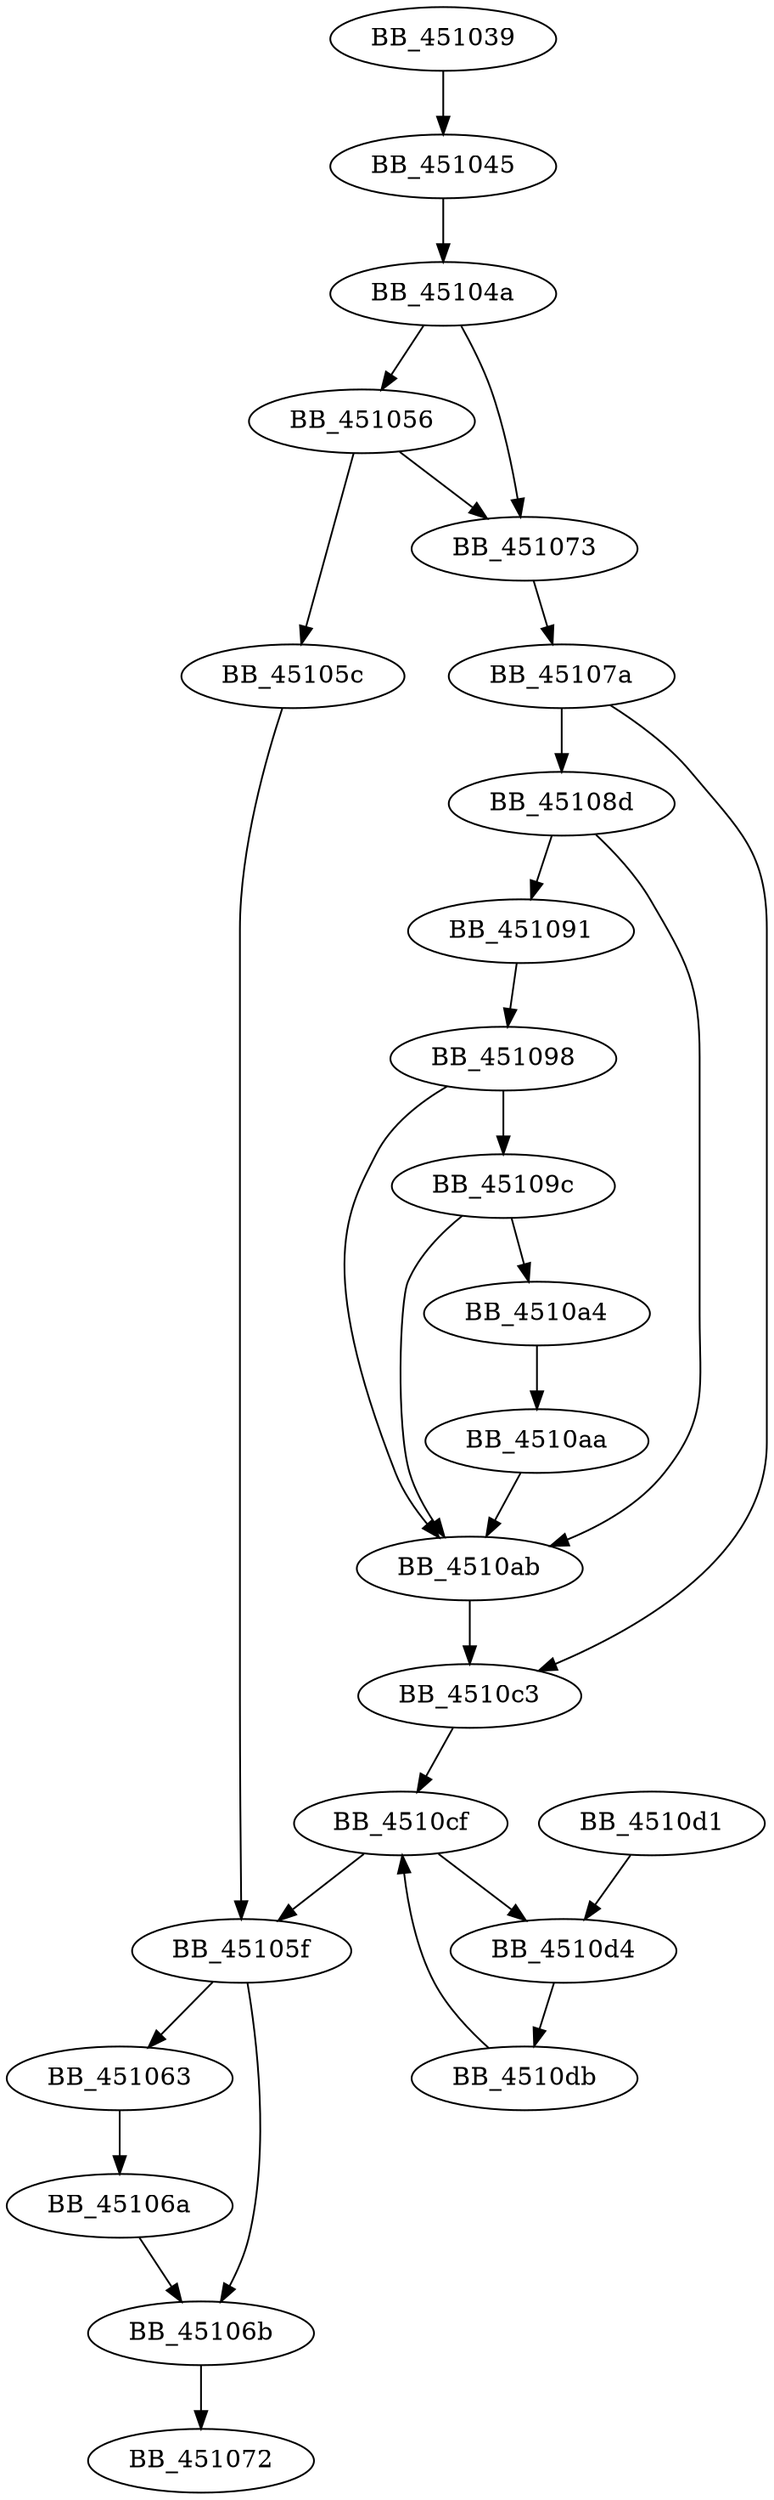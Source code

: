 DiGraph sub_451039{
BB_451039->BB_451045
BB_451045->BB_45104a
BB_45104a->BB_451056
BB_45104a->BB_451073
BB_451056->BB_45105c
BB_451056->BB_451073
BB_45105c->BB_45105f
BB_45105f->BB_451063
BB_45105f->BB_45106b
BB_451063->BB_45106a
BB_45106a->BB_45106b
BB_45106b->BB_451072
BB_451073->BB_45107a
BB_45107a->BB_45108d
BB_45107a->BB_4510c3
BB_45108d->BB_451091
BB_45108d->BB_4510ab
BB_451091->BB_451098
BB_451098->BB_45109c
BB_451098->BB_4510ab
BB_45109c->BB_4510a4
BB_45109c->BB_4510ab
BB_4510a4->BB_4510aa
BB_4510aa->BB_4510ab
BB_4510ab->BB_4510c3
BB_4510c3->BB_4510cf
BB_4510cf->BB_45105f
BB_4510cf->BB_4510d4
BB_4510d1->BB_4510d4
BB_4510d4->BB_4510db
BB_4510db->BB_4510cf
}
